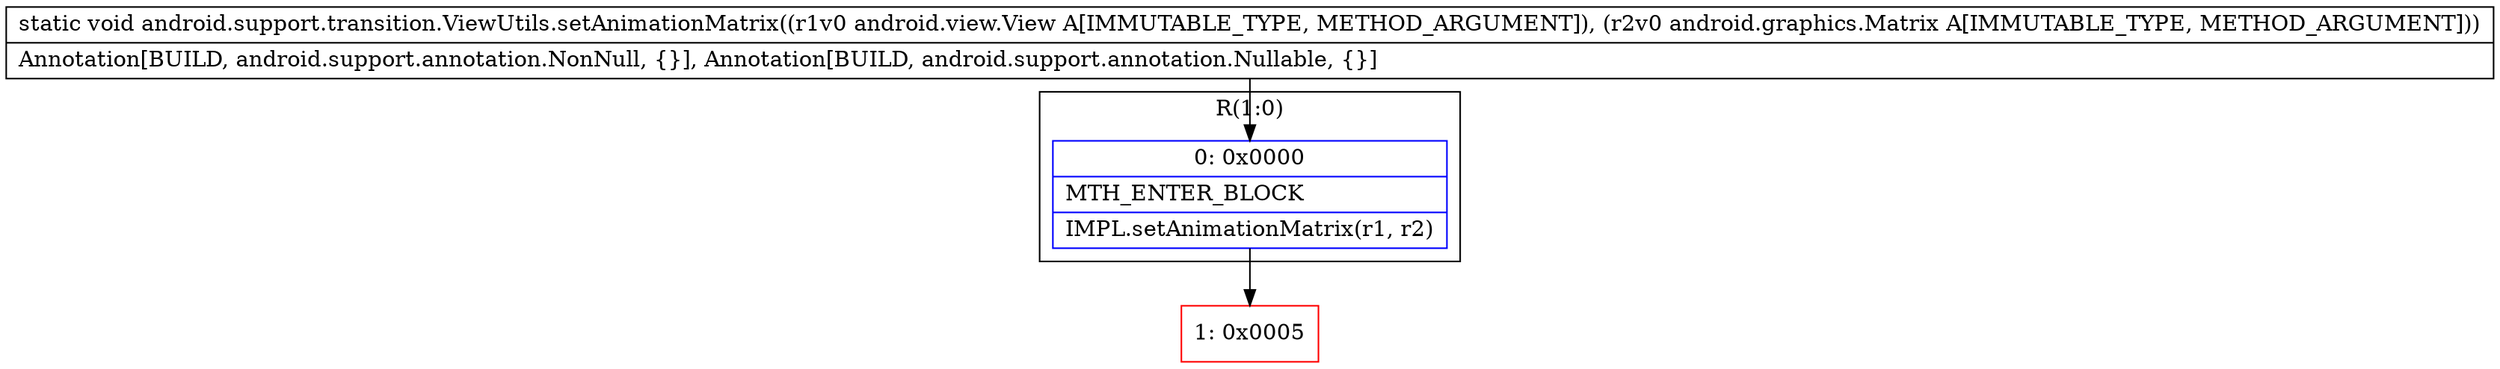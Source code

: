 digraph "CFG forandroid.support.transition.ViewUtils.setAnimationMatrix(Landroid\/view\/View;Landroid\/graphics\/Matrix;)V" {
subgraph cluster_Region_722083631 {
label = "R(1:0)";
node [shape=record,color=blue];
Node_0 [shape=record,label="{0\:\ 0x0000|MTH_ENTER_BLOCK\l|IMPL.setAnimationMatrix(r1, r2)\l}"];
}
Node_1 [shape=record,color=red,label="{1\:\ 0x0005}"];
MethodNode[shape=record,label="{static void android.support.transition.ViewUtils.setAnimationMatrix((r1v0 android.view.View A[IMMUTABLE_TYPE, METHOD_ARGUMENT]), (r2v0 android.graphics.Matrix A[IMMUTABLE_TYPE, METHOD_ARGUMENT]))  | Annotation[BUILD, android.support.annotation.NonNull, \{\}], Annotation[BUILD, android.support.annotation.Nullable, \{\}]\l}"];
MethodNode -> Node_0;
Node_0 -> Node_1;
}

